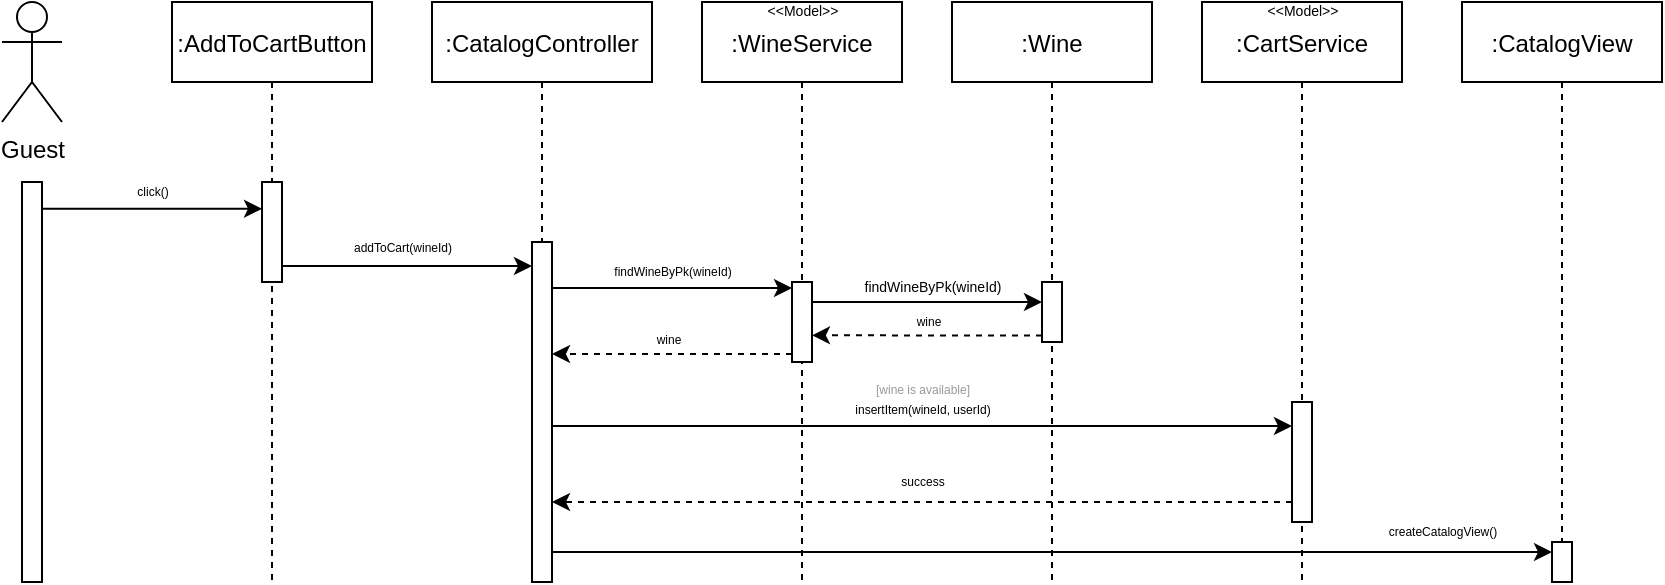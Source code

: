 <mxfile version="16.1.2" type="device" pages="4"><diagram id="fsMDHpN-0HM6qHacSaRZ" name="AddToCart"><mxGraphModel dx="946" dy="608" grid="1" gridSize="10" guides="1" tooltips="1" connect="1" arrows="1" fold="1" page="1" pageScale="1" pageWidth="827" pageHeight="1169" math="0" shadow="0"><root><mxCell id="XjIU1bV1JnQYFptEafvi-0"/><mxCell id="XjIU1bV1JnQYFptEafvi-1" parent="XjIU1bV1JnQYFptEafvi-0"/><mxCell id="XjIU1bV1JnQYFptEafvi-2" value=":AddToCartButton" style="shape=umlLifeline;perimeter=lifelinePerimeter;container=1;collapsible=0;recursiveResize=0;rounded=0;shadow=0;strokeWidth=1;" parent="XjIU1bV1JnQYFptEafvi-1" vertex="1"><mxGeometry x="165" y="100" width="100" height="290" as="geometry"/></mxCell><mxCell id="XjIU1bV1JnQYFptEafvi-3" value="" style="points=[];perimeter=orthogonalPerimeter;rounded=0;shadow=0;strokeWidth=1;" parent="XjIU1bV1JnQYFptEafvi-2" vertex="1"><mxGeometry x="45" y="90" width="10" height="50" as="geometry"/></mxCell><mxCell id="XjIU1bV1JnQYFptEafvi-4" value="Guest" style="shape=umlActor;verticalLabelPosition=bottom;verticalAlign=top;html=1;outlineConnect=0;" parent="XjIU1bV1JnQYFptEafvi-1" vertex="1"><mxGeometry x="80" y="100" width="30" height="60" as="geometry"/></mxCell><mxCell id="XjIU1bV1JnQYFptEafvi-5" value="" style="points=[];perimeter=orthogonalPerimeter;rounded=0;shadow=0;strokeWidth=1;" parent="XjIU1bV1JnQYFptEafvi-1" vertex="1"><mxGeometry x="90" y="190" width="10" height="200" as="geometry"/></mxCell><mxCell id="XjIU1bV1JnQYFptEafvi-6" value=":CatalogController" style="shape=umlLifeline;perimeter=lifelinePerimeter;container=1;collapsible=0;recursiveResize=0;rounded=0;shadow=0;strokeWidth=1;" parent="XjIU1bV1JnQYFptEafvi-1" vertex="1"><mxGeometry x="295" y="100" width="110" height="290" as="geometry"/></mxCell><mxCell id="XjIU1bV1JnQYFptEafvi-7" value="" style="points=[];perimeter=orthogonalPerimeter;rounded=0;shadow=0;strokeWidth=1;" parent="XjIU1bV1JnQYFptEafvi-6" vertex="1"><mxGeometry x="50" y="120" width="10" height="170" as="geometry"/></mxCell><mxCell id="XjIU1bV1JnQYFptEafvi-8" value=":WineService" style="shape=umlLifeline;perimeter=lifelinePerimeter;container=1;collapsible=0;recursiveResize=0;rounded=0;shadow=0;strokeWidth=1;" parent="XjIU1bV1JnQYFptEafvi-1" vertex="1"><mxGeometry x="430" y="100" width="100" height="290" as="geometry"/></mxCell><mxCell id="XjIU1bV1JnQYFptEafvi-9" value="" style="points=[];perimeter=orthogonalPerimeter;rounded=0;shadow=0;strokeWidth=1;" parent="XjIU1bV1JnQYFptEafvi-8" vertex="1"><mxGeometry x="45" y="140" width="10" height="40" as="geometry"/></mxCell><mxCell id="XjIU1bV1JnQYFptEafvi-10" value="&amp;lt;&amp;lt;Model&amp;gt;&amp;gt;" style="text;html=1;align=center;verticalAlign=middle;resizable=0;points=[];autosize=1;strokeColor=none;fillColor=none;strokeWidth=1;fontSize=7;" parent="XjIU1bV1JnQYFptEafvi-8" vertex="1"><mxGeometry x="25" width="50" height="10" as="geometry"/></mxCell><mxCell id="XjIU1bV1JnQYFptEafvi-11" style="edgeStyle=orthogonalEdgeStyle;rounded=0;orthogonalLoop=1;jettySize=auto;html=1;" parent="XjIU1bV1JnQYFptEafvi-1" edge="1"><mxGeometry relative="1" as="geometry"><mxPoint x="345.0" y="232" as="targetPoint"/><Array as="points"><mxPoint x="345" y="232"/></Array><mxPoint x="220.0" y="232" as="sourcePoint"/></mxGeometry></mxCell><mxCell id="XjIU1bV1JnQYFptEafvi-12" value="addToCart(wineId)" style="text;html=1;align=center;verticalAlign=middle;resizable=0;points=[];autosize=1;strokeColor=none;fillColor=none;fontSize=6;" parent="XjIU1bV1JnQYFptEafvi-1" vertex="1"><mxGeometry x="250" y="218" width="60" height="10" as="geometry"/></mxCell><mxCell id="XjIU1bV1JnQYFptEafvi-13" value="click()" style="text;html=1;align=center;verticalAlign=middle;resizable=0;points=[];autosize=1;strokeColor=none;fillColor=none;fontSize=6;" parent="XjIU1bV1JnQYFptEafvi-1" vertex="1"><mxGeometry x="140" y="190" width="30" height="10" as="geometry"/></mxCell><mxCell id="XjIU1bV1JnQYFptEafvi-14" style="edgeStyle=orthogonalEdgeStyle;rounded=0;orthogonalLoop=1;jettySize=auto;html=1;" parent="XjIU1bV1JnQYFptEafvi-1" target="XjIU1bV1JnQYFptEafvi-3" edge="1"><mxGeometry relative="1" as="geometry"><mxPoint x="330" y="203.4" as="targetPoint"/><Array as="points"><mxPoint x="180" y="203"/><mxPoint x="180" y="203"/></Array><mxPoint x="100" y="203.43" as="sourcePoint"/></mxGeometry></mxCell><mxCell id="XjIU1bV1JnQYFptEafvi-15" value="findWineByPk(wineId)" style="text;html=1;align=center;verticalAlign=middle;resizable=0;points=[];autosize=1;strokeColor=none;fillColor=none;fontSize=6;" parent="XjIU1bV1JnQYFptEafvi-1" vertex="1"><mxGeometry x="380" y="230" width="70" height="10" as="geometry"/></mxCell><mxCell id="XjIU1bV1JnQYFptEafvi-16" style="edgeStyle=orthogonalEdgeStyle;rounded=0;orthogonalLoop=1;jettySize=auto;html=1;" parent="XjIU1bV1JnQYFptEafvi-1" edge="1"><mxGeometry relative="1" as="geometry"><mxPoint x="475.0" y="243" as="targetPoint"/><Array as="points"><mxPoint x="355" y="243"/></Array><mxPoint x="355.0" y="245.029" as="sourcePoint"/></mxGeometry></mxCell><mxCell id="XjIU1bV1JnQYFptEafvi-17" style="edgeStyle=orthogonalEdgeStyle;rounded=0;orthogonalLoop=1;jettySize=auto;html=1;dashed=1;" parent="XjIU1bV1JnQYFptEafvi-1" edge="1"><mxGeometry relative="1" as="geometry"><mxPoint x="475.0" y="276" as="sourcePoint"/><mxPoint x="355.0" y="276" as="targetPoint"/><Array as="points"><mxPoint x="415" y="276"/><mxPoint x="415" y="276"/></Array></mxGeometry></mxCell><mxCell id="XjIU1bV1JnQYFptEafvi-18" value="wine" style="text;html=1;align=center;verticalAlign=middle;resizable=0;points=[];autosize=1;strokeColor=none;fillColor=none;fontSize=6;" parent="XjIU1bV1JnQYFptEafvi-1" vertex="1"><mxGeometry x="398" y="264" width="30" height="10" as="geometry"/></mxCell><mxCell id="XjIU1bV1JnQYFptEafvi-19" value=":Wine" style="shape=umlLifeline;perimeter=lifelinePerimeter;container=1;collapsible=0;recursiveResize=0;rounded=0;shadow=0;strokeWidth=1;" parent="XjIU1bV1JnQYFptEafvi-1" vertex="1"><mxGeometry x="555" y="100" width="100" height="290" as="geometry"/></mxCell><mxCell id="XjIU1bV1JnQYFptEafvi-20" value="" style="points=[];perimeter=orthogonalPerimeter;rounded=0;shadow=0;strokeWidth=1;" parent="XjIU1bV1JnQYFptEafvi-19" vertex="1"><mxGeometry x="45" y="140" width="10" height="30" as="geometry"/></mxCell><mxCell id="XjIU1bV1JnQYFptEafvi-21" value="wine" style="text;html=1;align=center;verticalAlign=middle;resizable=0;points=[];autosize=1;strokeColor=none;fillColor=none;fontSize=6;" parent="XjIU1bV1JnQYFptEafvi-19" vertex="1"><mxGeometry x="-27" y="154.66" width="30" height="10" as="geometry"/></mxCell><mxCell id="XjIU1bV1JnQYFptEafvi-22" style="edgeStyle=orthogonalEdgeStyle;rounded=0;orthogonalLoop=1;jettySize=auto;html=1;dashed=1;" parent="XjIU1bV1JnQYFptEafvi-19" edge="1"><mxGeometry relative="1" as="geometry"><mxPoint x="45" y="166.694" as="sourcePoint"/><mxPoint x="-70" y="166.66" as="targetPoint"/><Array as="points"><mxPoint x="-12" y="167"/></Array></mxGeometry></mxCell><mxCell id="XjIU1bV1JnQYFptEafvi-23" style="edgeStyle=orthogonalEdgeStyle;rounded=0;orthogonalLoop=1;jettySize=auto;html=1;fontSize=7;" parent="XjIU1bV1JnQYFptEafvi-1" source="XjIU1bV1JnQYFptEafvi-9" target="XjIU1bV1JnQYFptEafvi-20" edge="1"><mxGeometry relative="1" as="geometry"><Array as="points"><mxPoint x="545" y="250"/><mxPoint x="545" y="250"/></Array></mxGeometry></mxCell><mxCell id="XjIU1bV1JnQYFptEafvi-24" value="findWineByPk(wineId)" style="text;html=1;align=center;verticalAlign=middle;resizable=0;points=[];autosize=1;strokeColor=none;fillColor=none;fontSize=7;" parent="XjIU1bV1JnQYFptEafvi-1" vertex="1"><mxGeometry x="505" y="238" width="80" height="10" as="geometry"/></mxCell><mxCell id="XjIU1bV1JnQYFptEafvi-25" value=":CatalogView" style="shape=umlLifeline;perimeter=lifelinePerimeter;container=1;collapsible=0;recursiveResize=0;rounded=0;shadow=0;strokeWidth=1;" parent="XjIU1bV1JnQYFptEafvi-1" vertex="1"><mxGeometry x="810" y="100" width="100" height="290" as="geometry"/></mxCell><mxCell id="XjIU1bV1JnQYFptEafvi-26" value="" style="points=[];perimeter=orthogonalPerimeter;rounded=0;shadow=0;strokeWidth=1;" parent="XjIU1bV1JnQYFptEafvi-25" vertex="1"><mxGeometry x="45" y="270" width="10" height="20" as="geometry"/></mxCell><mxCell id="XjIU1bV1JnQYFptEafvi-27" value=":CartService" style="shape=umlLifeline;perimeter=lifelinePerimeter;container=1;collapsible=0;recursiveResize=0;rounded=0;shadow=0;strokeWidth=1;" parent="XjIU1bV1JnQYFptEafvi-1" vertex="1"><mxGeometry x="680" y="100" width="100" height="290" as="geometry"/></mxCell><mxCell id="XjIU1bV1JnQYFptEafvi-28" value="" style="points=[];perimeter=orthogonalPerimeter;rounded=0;shadow=0;strokeWidth=1;" parent="XjIU1bV1JnQYFptEafvi-27" vertex="1"><mxGeometry x="45" y="200" width="10" height="60" as="geometry"/></mxCell><mxCell id="XjIU1bV1JnQYFptEafvi-29" value="&amp;lt;&amp;lt;Model&amp;gt;&amp;gt;" style="text;html=1;align=center;verticalAlign=middle;resizable=0;points=[];autosize=1;strokeColor=none;fillColor=none;strokeWidth=1;fontSize=7;" parent="XjIU1bV1JnQYFptEafvi-27" vertex="1"><mxGeometry x="25" width="50" height="10" as="geometry"/></mxCell><mxCell id="XjIU1bV1JnQYFptEafvi-30" style="edgeStyle=orthogonalEdgeStyle;rounded=0;orthogonalLoop=1;jettySize=auto;html=1;" parent="XjIU1bV1JnQYFptEafvi-1" edge="1"><mxGeometry relative="1" as="geometry"><mxPoint x="355" y="312" as="sourcePoint"/><mxPoint x="725" y="312" as="targetPoint"/><Array as="points"><mxPoint x="540" y="312"/><mxPoint x="540" y="312"/></Array></mxGeometry></mxCell><mxCell id="XjIU1bV1JnQYFptEafvi-31" value="insertItem(wineId, userId)" style="text;html=1;align=center;verticalAlign=middle;resizable=0;points=[];autosize=1;strokeColor=none;fillColor=none;fontSize=6;" parent="XjIU1bV1JnQYFptEafvi-1" vertex="1"><mxGeometry x="500" y="299" width="80" height="10" as="geometry"/></mxCell><mxCell id="XjIU1bV1JnQYFptEafvi-32" value="[wine is available]" style="text;html=1;align=center;verticalAlign=middle;resizable=0;points=[];autosize=1;strokeColor=none;fillColor=none;fontSize=6;fontColor=#999999;" parent="XjIU1bV1JnQYFptEafvi-1" vertex="1"><mxGeometry x="510" y="289" width="60" height="10" as="geometry"/></mxCell><mxCell id="XjIU1bV1JnQYFptEafvi-33" style="edgeStyle=orthogonalEdgeStyle;rounded=0;orthogonalLoop=1;jettySize=auto;html=1;fontSize=6;fontColor=#999999;dashed=1;" parent="XjIU1bV1JnQYFptEafvi-1" edge="1"><mxGeometry relative="1" as="geometry"><mxPoint x="725" y="350" as="sourcePoint"/><mxPoint x="355" y="350" as="targetPoint"/><Array as="points"><mxPoint x="540" y="350"/><mxPoint x="540" y="350"/></Array></mxGeometry></mxCell><mxCell id="XjIU1bV1JnQYFptEafvi-34" value="success" style="text;html=1;align=center;verticalAlign=middle;resizable=0;points=[];autosize=1;strokeColor=none;fillColor=none;fontSize=6;" parent="XjIU1bV1JnQYFptEafvi-1" vertex="1"><mxGeometry x="520" y="335" width="40" height="10" as="geometry"/></mxCell><mxCell id="XjIU1bV1JnQYFptEafvi-35" style="edgeStyle=orthogonalEdgeStyle;rounded=0;orthogonalLoop=1;jettySize=auto;html=1;" parent="XjIU1bV1JnQYFptEafvi-1" source="XjIU1bV1JnQYFptEafvi-7" target="XjIU1bV1JnQYFptEafvi-26" edge="1"><mxGeometry relative="1" as="geometry"><Array as="points"><mxPoint x="480" y="375"/><mxPoint x="480" y="375"/></Array></mxGeometry></mxCell><mxCell id="XjIU1bV1JnQYFptEafvi-36" value="createCatalogView()" style="text;html=1;align=center;verticalAlign=middle;resizable=0;points=[];autosize=1;strokeColor=none;fillColor=none;fontSize=6;" parent="XjIU1bV1JnQYFptEafvi-1" vertex="1"><mxGeometry x="765" y="359.83" width="70" height="10" as="geometry"/></mxCell></root></mxGraphModel></diagram><diagram id="kgpKYQtTHZ0yAKxKKP6v" name="RemoveWine"><mxGraphModel dx="860" dy="553" grid="1" gridSize="10" guides="1" tooltips="1" connect="1" arrows="1" fold="1" page="1" pageScale="1" pageWidth="850" pageHeight="1100" math="0" shadow="0"><root><mxCell id="0"/><mxCell id="1" parent="0"/><mxCell id="97-DfJ8-c1st_kCDLSU0-1" value=":RemoveButton" style="shape=umlLifeline;perimeter=lifelinePerimeter;container=1;collapsible=0;recursiveResize=0;rounded=0;shadow=0;strokeWidth=1;" parent="1" vertex="1"><mxGeometry x="155" y="100" width="100" height="290" as="geometry"/></mxCell><mxCell id="97-DfJ8-c1st_kCDLSU0-2" value="" style="points=[];perimeter=orthogonalPerimeter;rounded=0;shadow=0;strokeWidth=1;" parent="97-DfJ8-c1st_kCDLSU0-1" vertex="1"><mxGeometry x="45" y="90" width="10" height="100" as="geometry"/></mxCell><mxCell id="97-DfJ8-c1st_kCDLSU0-3" value="Guest" style="shape=umlActor;verticalLabelPosition=bottom;verticalAlign=top;html=1;outlineConnect=0;" parent="1" vertex="1"><mxGeometry x="80" y="100" width="30" height="60" as="geometry"/></mxCell><mxCell id="97-DfJ8-c1st_kCDLSU0-5" value="" style="points=[];perimeter=orthogonalPerimeter;rounded=0;shadow=0;strokeWidth=1;" parent="1" vertex="1"><mxGeometry x="90" y="190" width="10" height="200" as="geometry"/></mxCell><mxCell id="97-DfJ8-c1st_kCDLSU0-6" value=":CartController" style="shape=umlLifeline;perimeter=lifelinePerimeter;container=1;collapsible=0;recursiveResize=0;rounded=0;shadow=0;strokeWidth=1;" parent="1" vertex="1"><mxGeometry x="285" y="100" width="110" height="290" as="geometry"/></mxCell><mxCell id="97-DfJ8-c1st_kCDLSU0-7" value="" style="points=[];perimeter=orthogonalPerimeter;rounded=0;shadow=0;strokeWidth=1;" parent="97-DfJ8-c1st_kCDLSU0-6" vertex="1"><mxGeometry x="50" y="130" width="10" height="70" as="geometry"/></mxCell><mxCell id="97-DfJ8-c1st_kCDLSU0-9" value=":CartService" style="shape=umlLifeline;perimeter=lifelinePerimeter;container=1;collapsible=0;recursiveResize=0;rounded=0;shadow=0;strokeWidth=1;" parent="1" vertex="1"><mxGeometry x="420" y="100" width="100" height="290" as="geometry"/></mxCell><mxCell id="97-DfJ8-c1st_kCDLSU0-10" value="" style="points=[];perimeter=orthogonalPerimeter;rounded=0;shadow=0;strokeWidth=1;" parent="97-DfJ8-c1st_kCDLSU0-9" vertex="1"><mxGeometry x="45" y="140" width="10" height="40" as="geometry"/></mxCell><mxCell id="97-DfJ8-c1st_kCDLSU0-11" value="&amp;lt;&amp;lt;Model&amp;gt;&amp;gt;" style="text;html=1;align=center;verticalAlign=middle;resizable=0;points=[];autosize=1;strokeColor=none;fillColor=none;strokeWidth=1;fontSize=7;" parent="97-DfJ8-c1st_kCDLSU0-9" vertex="1"><mxGeometry x="25" width="50" height="10" as="geometry"/></mxCell><mxCell id="97-DfJ8-c1st_kCDLSU0-12" style="edgeStyle=orthogonalEdgeStyle;rounded=0;orthogonalLoop=1;jettySize=auto;html=1;" parent="1" edge="1"><mxGeometry relative="1" as="geometry"><mxPoint x="335.0" y="232" as="targetPoint"/><Array as="points"><mxPoint x="335" y="232"/></Array><mxPoint x="210.0" y="232" as="sourcePoint"/></mxGeometry></mxCell><mxCell id="97-DfJ8-c1st_kCDLSU0-13" value="removeFromCart(wineId)" style="text;html=1;align=center;verticalAlign=middle;resizable=0;points=[];autosize=1;strokeColor=none;fillColor=none;fontSize=6;" parent="1" vertex="1"><mxGeometry x="230" y="218" width="80" height="10" as="geometry"/></mxCell><mxCell id="97-DfJ8-c1st_kCDLSU0-14" value="click()" style="text;html=1;align=center;verticalAlign=middle;resizable=0;points=[];autosize=1;strokeColor=none;fillColor=none;fontSize=6;" parent="1" vertex="1"><mxGeometry x="140" y="190" width="30" height="10" as="geometry"/></mxCell><mxCell id="97-DfJ8-c1st_kCDLSU0-15" style="edgeStyle=orthogonalEdgeStyle;rounded=0;orthogonalLoop=1;jettySize=auto;html=1;" parent="1" edge="1" target="97-DfJ8-c1st_kCDLSU0-2"><mxGeometry relative="1" as="geometry"><mxPoint x="330.0" y="200.414" as="targetPoint"/><Array as="points"><mxPoint x="170" y="200"/><mxPoint x="170" y="200"/></Array><mxPoint x="100" y="200.43" as="sourcePoint"/></mxGeometry></mxCell><mxCell id="97-DfJ8-c1st_kCDLSU0-16" value="removeWine(wineId, userId)" style="text;html=1;align=center;verticalAlign=middle;resizable=0;points=[];autosize=1;strokeColor=none;fillColor=none;fontSize=6;" parent="1" vertex="1"><mxGeometry x="360" y="230" width="90" height="10" as="geometry"/></mxCell><mxCell id="97-DfJ8-c1st_kCDLSU0-17" style="edgeStyle=orthogonalEdgeStyle;rounded=0;orthogonalLoop=1;jettySize=auto;html=1;" parent="1" edge="1"><mxGeometry relative="1" as="geometry"><mxPoint x="465.0" y="243" as="targetPoint"/><Array as="points"><mxPoint x="345" y="243"/></Array><mxPoint x="345.0" y="245.029" as="sourcePoint"/></mxGeometry></mxCell><mxCell id="97-DfJ8-c1st_kCDLSU0-18" style="edgeStyle=orthogonalEdgeStyle;rounded=0;orthogonalLoop=1;jettySize=auto;html=1;dashed=1;" parent="1" edge="1"><mxGeometry relative="1" as="geometry"><mxPoint x="465.0" y="276" as="sourcePoint"/><mxPoint x="345.0" y="276" as="targetPoint"/><Array as="points"><mxPoint x="405" y="276"/><mxPoint x="405" y="276"/></Array></mxGeometry></mxCell><mxCell id="97-DfJ8-c1st_kCDLSU0-19" value="success" style="text;html=1;align=center;verticalAlign=middle;resizable=0;points=[];autosize=1;strokeColor=none;fillColor=none;fontSize=6;" parent="1" vertex="1"><mxGeometry x="383" y="264" width="40" height="10" as="geometry"/></mxCell><mxCell id="97-DfJ8-c1st_kCDLSU0-28" value=":CartView" style="shape=umlLifeline;perimeter=lifelinePerimeter;container=1;collapsible=0;recursiveResize=0;rounded=0;shadow=0;strokeWidth=1;" parent="1" vertex="1"><mxGeometry x="540" y="100" width="100" height="290" as="geometry"/></mxCell><mxCell id="97-DfJ8-c1st_kCDLSU0-29" value="" style="points=[];perimeter=orthogonalPerimeter;rounded=0;shadow=0;strokeWidth=1;" parent="97-DfJ8-c1st_kCDLSU0-28" vertex="1"><mxGeometry x="45" y="180" width="10" height="110" as="geometry"/></mxCell><mxCell id="9xQHiAg9Wry5imVWaz3c-1" style="edgeStyle=orthogonalEdgeStyle;rounded=0;orthogonalLoop=1;jettySize=auto;html=1;" edge="1" parent="1" source="97-DfJ8-c1st_kCDLSU0-7" target="97-DfJ8-c1st_kCDLSU0-29"><mxGeometry relative="1" as="geometry"><Array as="points"><mxPoint x="410" y="290"/><mxPoint x="410" y="290"/></Array></mxGeometry></mxCell><mxCell id="9xQHiAg9Wry5imVWaz3c-2" value="createCartView()" style="text;html=1;align=center;verticalAlign=middle;resizable=0;points=[];autosize=1;strokeColor=none;fillColor=none;fontSize=6;" vertex="1" parent="1"><mxGeometry x="500" y="274" width="60" height="10" as="geometry"/></mxCell></root></mxGraphModel></diagram><diagram id="HmzrYk4GLOs2xYQJl021" name="UpdateQuantity"><mxGraphModel dx="860" dy="553" grid="1" gridSize="10" guides="1" tooltips="1" connect="1" arrows="1" fold="1" page="1" pageScale="1" pageWidth="827" pageHeight="1169" math="0" shadow="0"><root><mxCell id="IxFGfy4HASrZiM5VVGWP-0"/><mxCell id="IxFGfy4HASrZiM5VVGWP-1" parent="IxFGfy4HASrZiM5VVGWP-0"/><mxCell id="brtbAkIfTm0_DJ5fx8OC-0" value=":AddButton" style="shape=umlLifeline;perimeter=lifelinePerimeter;container=1;collapsible=0;recursiveResize=0;rounded=0;shadow=0;strokeWidth=1;" parent="IxFGfy4HASrZiM5VVGWP-1" vertex="1"><mxGeometry x="155" y="100" width="100" height="290" as="geometry"/></mxCell><mxCell id="brtbAkIfTm0_DJ5fx8OC-1" value="" style="points=[];perimeter=orthogonalPerimeter;rounded=0;shadow=0;strokeWidth=1;" parent="brtbAkIfTm0_DJ5fx8OC-0" vertex="1"><mxGeometry x="45" y="90" width="10" height="130" as="geometry"/></mxCell><mxCell id="brtbAkIfTm0_DJ5fx8OC-2" value="Guest" style="shape=umlActor;verticalLabelPosition=bottom;verticalAlign=top;html=1;outlineConnect=0;" parent="IxFGfy4HASrZiM5VVGWP-1" vertex="1"><mxGeometry x="80" y="100" width="30" height="60" as="geometry"/></mxCell><mxCell id="brtbAkIfTm0_DJ5fx8OC-3" value="" style="points=[];perimeter=orthogonalPerimeter;rounded=0;shadow=0;strokeWidth=1;" parent="IxFGfy4HASrZiM5VVGWP-1" vertex="1"><mxGeometry x="90" y="190" width="10" height="200" as="geometry"/></mxCell><mxCell id="brtbAkIfTm0_DJ5fx8OC-4" value=":CartController" style="shape=umlLifeline;perimeter=lifelinePerimeter;container=1;collapsible=0;recursiveResize=0;rounded=0;shadow=0;strokeWidth=1;" parent="IxFGfy4HASrZiM5VVGWP-1" vertex="1"><mxGeometry x="285" y="100" width="110" height="290" as="geometry"/></mxCell><mxCell id="brtbAkIfTm0_DJ5fx8OC-5" value="" style="points=[];perimeter=orthogonalPerimeter;rounded=0;shadow=0;strokeWidth=1;" parent="brtbAkIfTm0_DJ5fx8OC-4" vertex="1"><mxGeometry x="50" y="130" width="10" height="80" as="geometry"/></mxCell><mxCell id="brtbAkIfTm0_DJ5fx8OC-6" value=":CartService" style="shape=umlLifeline;perimeter=lifelinePerimeter;container=1;collapsible=0;recursiveResize=0;rounded=0;shadow=0;strokeWidth=1;" parent="IxFGfy4HASrZiM5VVGWP-1" vertex="1"><mxGeometry x="420" y="100" width="100" height="290" as="geometry"/></mxCell><mxCell id="brtbAkIfTm0_DJ5fx8OC-7" value="" style="points=[];perimeter=orthogonalPerimeter;rounded=0;shadow=0;strokeWidth=1;" parent="brtbAkIfTm0_DJ5fx8OC-6" vertex="1"><mxGeometry x="45" y="140" width="10" height="40" as="geometry"/></mxCell><mxCell id="brtbAkIfTm0_DJ5fx8OC-8" value="&amp;lt;&amp;lt;Model&amp;gt;&amp;gt;" style="text;html=1;align=center;verticalAlign=middle;resizable=0;points=[];autosize=1;strokeColor=none;fillColor=none;strokeWidth=1;fontSize=7;" parent="brtbAkIfTm0_DJ5fx8OC-6" vertex="1"><mxGeometry x="25" width="50" height="10" as="geometry"/></mxCell><mxCell id="brtbAkIfTm0_DJ5fx8OC-9" style="edgeStyle=orthogonalEdgeStyle;rounded=0;orthogonalLoop=1;jettySize=auto;html=1;" parent="IxFGfy4HASrZiM5VVGWP-1" edge="1"><mxGeometry relative="1" as="geometry"><mxPoint x="335.0" y="232" as="targetPoint"/><Array as="points"><mxPoint x="335" y="232"/></Array><mxPoint x="210.0" y="232" as="sourcePoint"/></mxGeometry></mxCell><mxCell id="brtbAkIfTm0_DJ5fx8OC-10" value="updateQuantity(wineId, quantity)" style="text;html=1;align=center;verticalAlign=middle;resizable=0;points=[];autosize=1;strokeColor=none;fillColor=none;fontSize=6;" parent="IxFGfy4HASrZiM5VVGWP-1" vertex="1"><mxGeometry x="220" y="218" width="100" height="10" as="geometry"/></mxCell><mxCell id="brtbAkIfTm0_DJ5fx8OC-11" value="click()" style="text;html=1;align=center;verticalAlign=middle;resizable=0;points=[];autosize=1;strokeColor=none;fillColor=none;fontSize=6;" parent="IxFGfy4HASrZiM5VVGWP-1" vertex="1"><mxGeometry x="140" y="188" width="30" height="10" as="geometry"/></mxCell><mxCell id="brtbAkIfTm0_DJ5fx8OC-12" style="edgeStyle=orthogonalEdgeStyle;rounded=0;orthogonalLoop=1;jettySize=auto;html=1;" parent="IxFGfy4HASrZiM5VVGWP-1" edge="1" target="brtbAkIfTm0_DJ5fx8OC-1"><mxGeometry relative="1" as="geometry"><mxPoint x="330.0" y="200.414" as="targetPoint"/><Array as="points"><mxPoint x="180" y="200"/><mxPoint x="180" y="200"/></Array><mxPoint x="100" y="200.43" as="sourcePoint"/></mxGeometry></mxCell><mxCell id="brtbAkIfTm0_DJ5fx8OC-13" value="updateCartItem(wineId, userId, quantity)" style="text;html=1;align=center;verticalAlign=middle;resizable=0;points=[];autosize=1;strokeColor=none;fillColor=none;fontSize=6;" parent="IxFGfy4HASrZiM5VVGWP-1" vertex="1"><mxGeometry x="345" y="230" width="120" height="10" as="geometry"/></mxCell><mxCell id="brtbAkIfTm0_DJ5fx8OC-14" style="edgeStyle=orthogonalEdgeStyle;rounded=0;orthogonalLoop=1;jettySize=auto;html=1;" parent="IxFGfy4HASrZiM5VVGWP-1" edge="1"><mxGeometry relative="1" as="geometry"><mxPoint x="465.0" y="243" as="targetPoint"/><Array as="points"><mxPoint x="345" y="243"/></Array><mxPoint x="345.0" y="245.029" as="sourcePoint"/></mxGeometry></mxCell><mxCell id="brtbAkIfTm0_DJ5fx8OC-15" style="edgeStyle=orthogonalEdgeStyle;rounded=0;orthogonalLoop=1;jettySize=auto;html=1;dashed=1;" parent="IxFGfy4HASrZiM5VVGWP-1" edge="1"><mxGeometry relative="1" as="geometry"><mxPoint x="465.0" y="276" as="sourcePoint"/><mxPoint x="345.0" y="276" as="targetPoint"/><Array as="points"><mxPoint x="405" y="276"/><mxPoint x="405" y="276"/></Array></mxGeometry></mxCell><mxCell id="brtbAkIfTm0_DJ5fx8OC-16" value="success" style="text;html=1;align=center;verticalAlign=middle;resizable=0;points=[];autosize=1;strokeColor=none;fillColor=none;fontSize=6;" parent="IxFGfy4HASrZiM5VVGWP-1" vertex="1"><mxGeometry x="383" y="264" width="40" height="10" as="geometry"/></mxCell><mxCell id="brtbAkIfTm0_DJ5fx8OC-19" value=":Cart" style="shape=umlLifeline;perimeter=lifelinePerimeter;container=1;collapsible=0;recursiveResize=0;rounded=0;shadow=0;strokeWidth=1;" parent="IxFGfy4HASrZiM5VVGWP-1" vertex="1"><mxGeometry x="545" y="100" width="100" height="290" as="geometry"/></mxCell><mxCell id="brtbAkIfTm0_DJ5fx8OC-20" value="" style="points=[];perimeter=orthogonalPerimeter;rounded=0;shadow=0;strokeWidth=1;" parent="brtbAkIfTm0_DJ5fx8OC-19" vertex="1"><mxGeometry x="45" y="140" width="10" height="30" as="geometry"/></mxCell><mxCell id="brtbAkIfTm0_DJ5fx8OC-21" value="success" style="text;html=1;align=center;verticalAlign=middle;resizable=0;points=[];autosize=1;strokeColor=none;fillColor=none;fontSize=6;" parent="brtbAkIfTm0_DJ5fx8OC-19" vertex="1"><mxGeometry x="-32" y="154.66" width="40" height="10" as="geometry"/></mxCell><mxCell id="brtbAkIfTm0_DJ5fx8OC-22" style="edgeStyle=orthogonalEdgeStyle;rounded=0;orthogonalLoop=1;jettySize=auto;html=1;dashed=1;" parent="brtbAkIfTm0_DJ5fx8OC-19" edge="1"><mxGeometry relative="1" as="geometry"><mxPoint x="45" y="166.694" as="sourcePoint"/><mxPoint x="-70" y="166.66" as="targetPoint"/><Array as="points"><mxPoint x="-12" y="167"/></Array></mxGeometry></mxCell><mxCell id="brtbAkIfTm0_DJ5fx8OC-23" style="edgeStyle=orthogonalEdgeStyle;rounded=0;orthogonalLoop=1;jettySize=auto;html=1;fontSize=7;" parent="IxFGfy4HASrZiM5VVGWP-1" source="brtbAkIfTm0_DJ5fx8OC-7" target="brtbAkIfTm0_DJ5fx8OC-20" edge="1"><mxGeometry relative="1" as="geometry"><Array as="points"><mxPoint x="535" y="250"/><mxPoint x="535" y="250"/></Array></mxGeometry></mxCell><mxCell id="brtbAkIfTm0_DJ5fx8OC-24" value="update(CartItem)" style="text;html=1;align=center;verticalAlign=middle;resizable=0;points=[];autosize=1;strokeColor=none;fillColor=none;fontSize=7;" parent="IxFGfy4HASrZiM5VVGWP-1" vertex="1"><mxGeometry x="500" y="238" width="70" height="10" as="geometry"/></mxCell><mxCell id="brtbAkIfTm0_DJ5fx8OC-29" value="Same behaviour for &quot;DecreaseButton&quot;" style="shape=note;whiteSpace=wrap;html=1;backgroundOutline=1;darkOpacity=0.05;fontSize=6;verticalAlign=bottom;" parent="IxFGfy4HASrZiM5VVGWP-1" vertex="1"><mxGeometry x="200" y="60" width="55" height="50" as="geometry"/></mxCell><mxCell id="fV7BrihksF-mLKG6lSP1-0" value=":CartView" style="shape=umlLifeline;perimeter=lifelinePerimeter;container=1;collapsible=0;recursiveResize=0;rounded=0;shadow=0;strokeWidth=1;" vertex="1" parent="IxFGfy4HASrZiM5VVGWP-1"><mxGeometry x="670" y="100" width="100" height="290" as="geometry"/></mxCell><mxCell id="fV7BrihksF-mLKG6lSP1-1" value="" style="points=[];perimeter=orthogonalPerimeter;rounded=0;shadow=0;strokeWidth=1;" vertex="1" parent="fV7BrihksF-mLKG6lSP1-0"><mxGeometry x="45" y="180" width="10" height="110" as="geometry"/></mxCell><mxCell id="fV7BrihksF-mLKG6lSP1-5" style="edgeStyle=orthogonalEdgeStyle;rounded=0;orthogonalLoop=1;jettySize=auto;html=1;" edge="1" parent="IxFGfy4HASrZiM5VVGWP-1" source="brtbAkIfTm0_DJ5fx8OC-5" target="fV7BrihksF-mLKG6lSP1-1"><mxGeometry relative="1" as="geometry"><Array as="points"><mxPoint x="440" y="290"/><mxPoint x="440" y="290"/></Array></mxGeometry></mxCell><mxCell id="fV7BrihksF-mLKG6lSP1-6" value="createCartView()" style="text;html=1;align=center;verticalAlign=middle;resizable=0;points=[];autosize=1;strokeColor=none;fillColor=none;fontSize=6;" vertex="1" parent="IxFGfy4HASrZiM5VVGWP-1"><mxGeometry x="635" y="277" width="60" height="10" as="geometry"/></mxCell></root></mxGraphModel></diagram><diagram id="XshiJYPdaj_Dd31k0nbU" name="GoToCheckout"><mxGraphModel dx="728" dy="468" grid="1" gridSize="10" guides="1" tooltips="1" connect="1" arrows="1" fold="1" page="1" pageScale="1" pageWidth="827" pageHeight="1169" math="0" shadow="0"><root><mxCell id="eY75vSamTvWwyPKPK0NP-0"/><mxCell id="eY75vSamTvWwyPKPK0NP-1" parent="eY75vSamTvWwyPKPK0NP-0"/><mxCell id="ujJnkQa40vNcIZH2YwUP-0" value=":PayButton" style="shape=umlLifeline;perimeter=lifelinePerimeter;container=1;collapsible=0;recursiveResize=0;rounded=0;shadow=0;strokeWidth=1;" parent="eY75vSamTvWwyPKPK0NP-1" vertex="1"><mxGeometry x="165" y="102" width="100" height="290" as="geometry"/></mxCell><mxCell id="ujJnkQa40vNcIZH2YwUP-1" value="" style="points=[];perimeter=orthogonalPerimeter;rounded=0;shadow=0;strokeWidth=1;" parent="ujJnkQa40vNcIZH2YwUP-0" vertex="1"><mxGeometry x="45" y="90" width="10" height="50" as="geometry"/></mxCell><mxCell id="ujJnkQa40vNcIZH2YwUP-2" value="Registrato" style="shape=umlActor;verticalLabelPosition=bottom;verticalAlign=top;html=1;outlineConnect=0;" parent="eY75vSamTvWwyPKPK0NP-1" vertex="1"><mxGeometry x="80" y="100" width="30" height="60" as="geometry"/></mxCell><mxCell id="csMcxnKiYhVA0_7GE4tM-0" style="edgeStyle=orthogonalEdgeStyle;rounded=0;orthogonalLoop=1;jettySize=auto;html=1;" edge="1" parent="eY75vSamTvWwyPKPK0NP-1" source="ujJnkQa40vNcIZH2YwUP-3" target="ujJnkQa40vNcIZH2YwUP-1"><mxGeometry relative="1" as="geometry"><Array as="points"><mxPoint x="180" y="210"/><mxPoint x="180" y="210"/></Array></mxGeometry></mxCell><mxCell id="ujJnkQa40vNcIZH2YwUP-3" value="" style="points=[];perimeter=orthogonalPerimeter;rounded=0;shadow=0;strokeWidth=1;" parent="eY75vSamTvWwyPKPK0NP-1" vertex="1"><mxGeometry x="90" y="190" width="10" height="200" as="geometry"/></mxCell><mxCell id="ujJnkQa40vNcIZH2YwUP-4" value=":PaymentController" style="shape=umlLifeline;perimeter=lifelinePerimeter;container=1;collapsible=0;recursiveResize=0;rounded=0;shadow=0;strokeWidth=1;" parent="eY75vSamTvWwyPKPK0NP-1" vertex="1"><mxGeometry x="295" y="102" width="110" height="290" as="geometry"/></mxCell><mxCell id="ujJnkQa40vNcIZH2YwUP-5" value="" style="points=[];perimeter=orthogonalPerimeter;rounded=0;shadow=0;strokeWidth=1;" parent="ujJnkQa40vNcIZH2YwUP-4" vertex="1"><mxGeometry x="50" y="130" width="10" height="100" as="geometry"/></mxCell><mxCell id="ujJnkQa40vNcIZH2YwUP-6" value=":CartService" style="shape=umlLifeline;perimeter=lifelinePerimeter;container=1;collapsible=0;recursiveResize=0;rounded=0;shadow=0;strokeWidth=1;" parent="eY75vSamTvWwyPKPK0NP-1" vertex="1"><mxGeometry x="430" y="102" width="100" height="290" as="geometry"/></mxCell><mxCell id="ujJnkQa40vNcIZH2YwUP-7" value="" style="points=[];perimeter=orthogonalPerimeter;rounded=0;shadow=0;strokeWidth=1;" parent="ujJnkQa40vNcIZH2YwUP-6" vertex="1"><mxGeometry x="45" y="140" width="10" height="40" as="geometry"/></mxCell><mxCell id="ujJnkQa40vNcIZH2YwUP-8" value="&amp;lt;&amp;lt;Model&amp;gt;&amp;gt;" style="text;html=1;align=center;verticalAlign=middle;resizable=0;points=[];autosize=1;strokeColor=none;fillColor=none;strokeWidth=1;fontSize=7;" parent="ujJnkQa40vNcIZH2YwUP-6" vertex="1"><mxGeometry x="25" width="50" height="10" as="geometry"/></mxCell><mxCell id="ujJnkQa40vNcIZH2YwUP-9" style="edgeStyle=orthogonalEdgeStyle;rounded=0;orthogonalLoop=1;jettySize=auto;html=1;" parent="eY75vSamTvWwyPKPK0NP-1" edge="1"><mxGeometry relative="1" as="geometry"><mxPoint x="345.0" y="234" as="targetPoint"/><Array as="points"><mxPoint x="345" y="234"/></Array><mxPoint x="220.0" y="234" as="sourcePoint"/></mxGeometry></mxCell><mxCell id="ujJnkQa40vNcIZH2YwUP-10" value="prepareForCheckout()" style="text;html=1;align=center;verticalAlign=middle;resizable=0;points=[];autosize=1;strokeColor=none;fillColor=none;fontSize=6;" parent="eY75vSamTvWwyPKPK0NP-1" vertex="1"><mxGeometry x="245" y="220" width="70" height="10" as="geometry"/></mxCell><mxCell id="ujJnkQa40vNcIZH2YwUP-11" value="click()" style="text;html=1;align=center;verticalAlign=middle;resizable=0;points=[];autosize=1;strokeColor=none;fillColor=none;fontSize=6;" parent="eY75vSamTvWwyPKPK0NP-1" vertex="1"><mxGeometry x="140" y="197" width="30" height="10" as="geometry"/></mxCell><mxCell id="ujJnkQa40vNcIZH2YwUP-13" value="getItems(userId)" style="text;html=1;align=center;verticalAlign=middle;resizable=0;points=[];autosize=1;strokeColor=none;fillColor=none;fontSize=6;" parent="eY75vSamTvWwyPKPK0NP-1" vertex="1"><mxGeometry x="385" y="232" width="60" height="10" as="geometry"/></mxCell><mxCell id="ujJnkQa40vNcIZH2YwUP-14" style="edgeStyle=orthogonalEdgeStyle;rounded=0;orthogonalLoop=1;jettySize=auto;html=1;" parent="eY75vSamTvWwyPKPK0NP-1" edge="1"><mxGeometry relative="1" as="geometry"><mxPoint x="475.0" y="245" as="targetPoint"/><Array as="points"><mxPoint x="355" y="245"/></Array><mxPoint x="355.0" y="247.029" as="sourcePoint"/></mxGeometry></mxCell><mxCell id="ujJnkQa40vNcIZH2YwUP-15" style="edgeStyle=orthogonalEdgeStyle;rounded=0;orthogonalLoop=1;jettySize=auto;html=1;dashed=1;" parent="eY75vSamTvWwyPKPK0NP-1" edge="1"><mxGeometry relative="1" as="geometry"><mxPoint x="475.0" y="278" as="sourcePoint"/><mxPoint x="355.0" y="278" as="targetPoint"/><Array as="points"><mxPoint x="415" y="278"/><mxPoint x="415" y="278"/></Array></mxGeometry></mxCell><mxCell id="ujJnkQa40vNcIZH2YwUP-16" value="cartItems" style="text;html=1;align=center;verticalAlign=middle;resizable=0;points=[];autosize=1;strokeColor=none;fillColor=none;fontSize=6;" parent="eY75vSamTvWwyPKPK0NP-1" vertex="1"><mxGeometry x="393" y="266" width="40" height="10" as="geometry"/></mxCell><mxCell id="ujJnkQa40vNcIZH2YwUP-19" value=":Cart" style="shape=umlLifeline;perimeter=lifelinePerimeter;container=1;collapsible=0;recursiveResize=0;rounded=0;shadow=0;strokeWidth=1;" parent="eY75vSamTvWwyPKPK0NP-1" vertex="1"><mxGeometry x="555" y="102" width="100" height="290" as="geometry"/></mxCell><mxCell id="ujJnkQa40vNcIZH2YwUP-20" value="" style="points=[];perimeter=orthogonalPerimeter;rounded=0;shadow=0;strokeWidth=1;" parent="ujJnkQa40vNcIZH2YwUP-19" vertex="1"><mxGeometry x="45" y="140" width="10" height="30" as="geometry"/></mxCell><mxCell id="ujJnkQa40vNcIZH2YwUP-21" value="cartItems" style="text;html=1;align=center;verticalAlign=middle;resizable=0;points=[];autosize=1;strokeColor=none;fillColor=none;fontSize=6;" parent="ujJnkQa40vNcIZH2YwUP-19" vertex="1"><mxGeometry x="-32" y="154.66" width="40" height="10" as="geometry"/></mxCell><mxCell id="ujJnkQa40vNcIZH2YwUP-22" style="edgeStyle=orthogonalEdgeStyle;rounded=0;orthogonalLoop=1;jettySize=auto;html=1;dashed=1;" parent="ujJnkQa40vNcIZH2YwUP-19" edge="1"><mxGeometry relative="1" as="geometry"><mxPoint x="45" y="166.694" as="sourcePoint"/><mxPoint x="-70" y="166.66" as="targetPoint"/><Array as="points"><mxPoint x="-12" y="167"/></Array></mxGeometry></mxCell><mxCell id="ujJnkQa40vNcIZH2YwUP-23" style="edgeStyle=orthogonalEdgeStyle;rounded=0;orthogonalLoop=1;jettySize=auto;html=1;fontSize=7;" parent="eY75vSamTvWwyPKPK0NP-1" source="ujJnkQa40vNcIZH2YwUP-7" target="ujJnkQa40vNcIZH2YwUP-20" edge="1"><mxGeometry relative="1" as="geometry"><Array as="points"><mxPoint x="545" y="252"/><mxPoint x="545" y="252"/></Array></mxGeometry></mxCell><mxCell id="ujJnkQa40vNcIZH2YwUP-24" value="findAll(userId)" style="text;html=1;align=center;verticalAlign=middle;resizable=0;points=[];autosize=1;strokeColor=none;fillColor=none;fontSize=7;" parent="eY75vSamTvWwyPKPK0NP-1" vertex="1"><mxGeometry x="515" y="240" width="60" height="10" as="geometry"/></mxCell><mxCell id="ujJnkQa40vNcIZH2YwUP-25" value=":CheckoutView" style="shape=umlLifeline;perimeter=lifelinePerimeter;container=1;collapsible=0;recursiveResize=0;rounded=0;shadow=0;strokeWidth=1;" parent="eY75vSamTvWwyPKPK0NP-1" vertex="1"><mxGeometry x="680" y="102" width="100" height="290" as="geometry"/></mxCell><mxCell id="ujJnkQa40vNcIZH2YwUP-26" value="" style="points=[];perimeter=orthogonalPerimeter;rounded=0;shadow=0;strokeWidth=1;" parent="ujJnkQa40vNcIZH2YwUP-25" vertex="1"><mxGeometry x="45" y="180" width="10" height="110" as="geometry"/></mxCell><mxCell id="ujJnkQa40vNcIZH2YwUP-33" style="edgeStyle=orthogonalEdgeStyle;rounded=0;orthogonalLoop=1;jettySize=auto;html=1;fontSize=5;" parent="eY75vSamTvWwyPKPK0NP-1" target="ujJnkQa40vNcIZH2YwUP-26" edge="1"><mxGeometry relative="1" as="geometry"><mxPoint x="355" y="294.034" as="sourcePoint"/><mxPoint x="700" y="294" as="targetPoint"/><Array as="points"><mxPoint x="640" y="294"/><mxPoint x="640" y="294"/></Array></mxGeometry></mxCell><mxCell id="ujJnkQa40vNcIZH2YwUP-34" value="startSecureSession()" style="text;html=1;align=center;verticalAlign=middle;resizable=0;points=[];autosize=1;strokeColor=none;fillColor=none;fontSize=5;" parent="eY75vSamTvWwyPKPK0NP-1" vertex="1"><mxGeometry x="515" y="282" width="60" height="10" as="geometry"/></mxCell></root></mxGraphModel></diagram></mxfile>